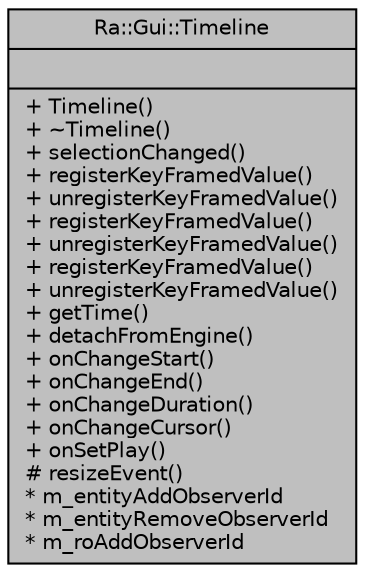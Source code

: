 digraph "Ra::Gui::Timeline"
{
 // INTERACTIVE_SVG=YES
 // LATEX_PDF_SIZE
  edge [fontname="Helvetica",fontsize="10",labelfontname="Helvetica",labelfontsize="10"];
  node [fontname="Helvetica",fontsize="10",shape=record];
  Node1 [label="{Ra::Gui::Timeline\n||+ Timeline()\l+ ~Timeline()\l+ selectionChanged()\l+ registerKeyFramedValue()\l+ unregisterKeyFramedValue()\l+ registerKeyFramedValue()\l+ unregisterKeyFramedValue()\l+ registerKeyFramedValue()\l+ unregisterKeyFramedValue()\l+ getTime()\l+ detachFromEngine()\l+ onChangeStart()\l+ onChangeEnd()\l+ onChangeDuration()\l+ onChangeCursor()\l+ onSetPlay()\l# resizeEvent()\l* m_entityAddObserverId\l* m_entityRemoveObserverId\l* m_roAddObserverId\l}",height=0.2,width=0.4,color="black", fillcolor="grey75", style="filled", fontcolor="black",tooltip="The Timeline class provides display and management of time, as well as keyframes."];
}
